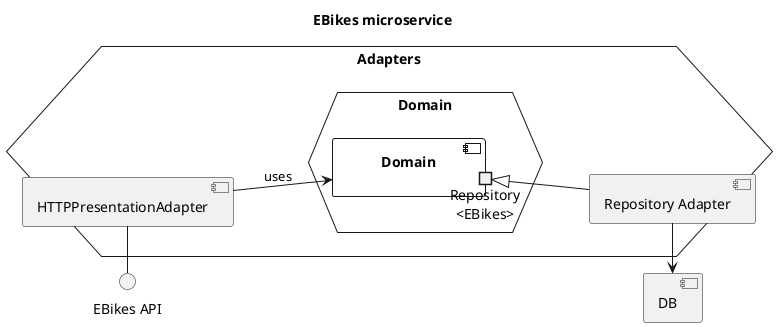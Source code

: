 @startuml ebikes-components

title "EBikes microservice"

left to right direction

component "DB"
interface "EBikes API" as EBikesAPI

hexagon Adapters {
    hexagon Domain as DomainHex {
        component Domain {
            portout "Repository\n<EBikes>" as Repo

        }
    }

    component "Repository Adapter" as RepoAdapter
    RepoAdapter -u-|> Repo
    RepoAdapter -l-> DB

    component "HTTPPresentationAdapter" as HTTPAdapter
    HTTPAdapter -d-> Domain : uses
    HTTPAdapter -l-() EBikesAPI
}

@enduml
